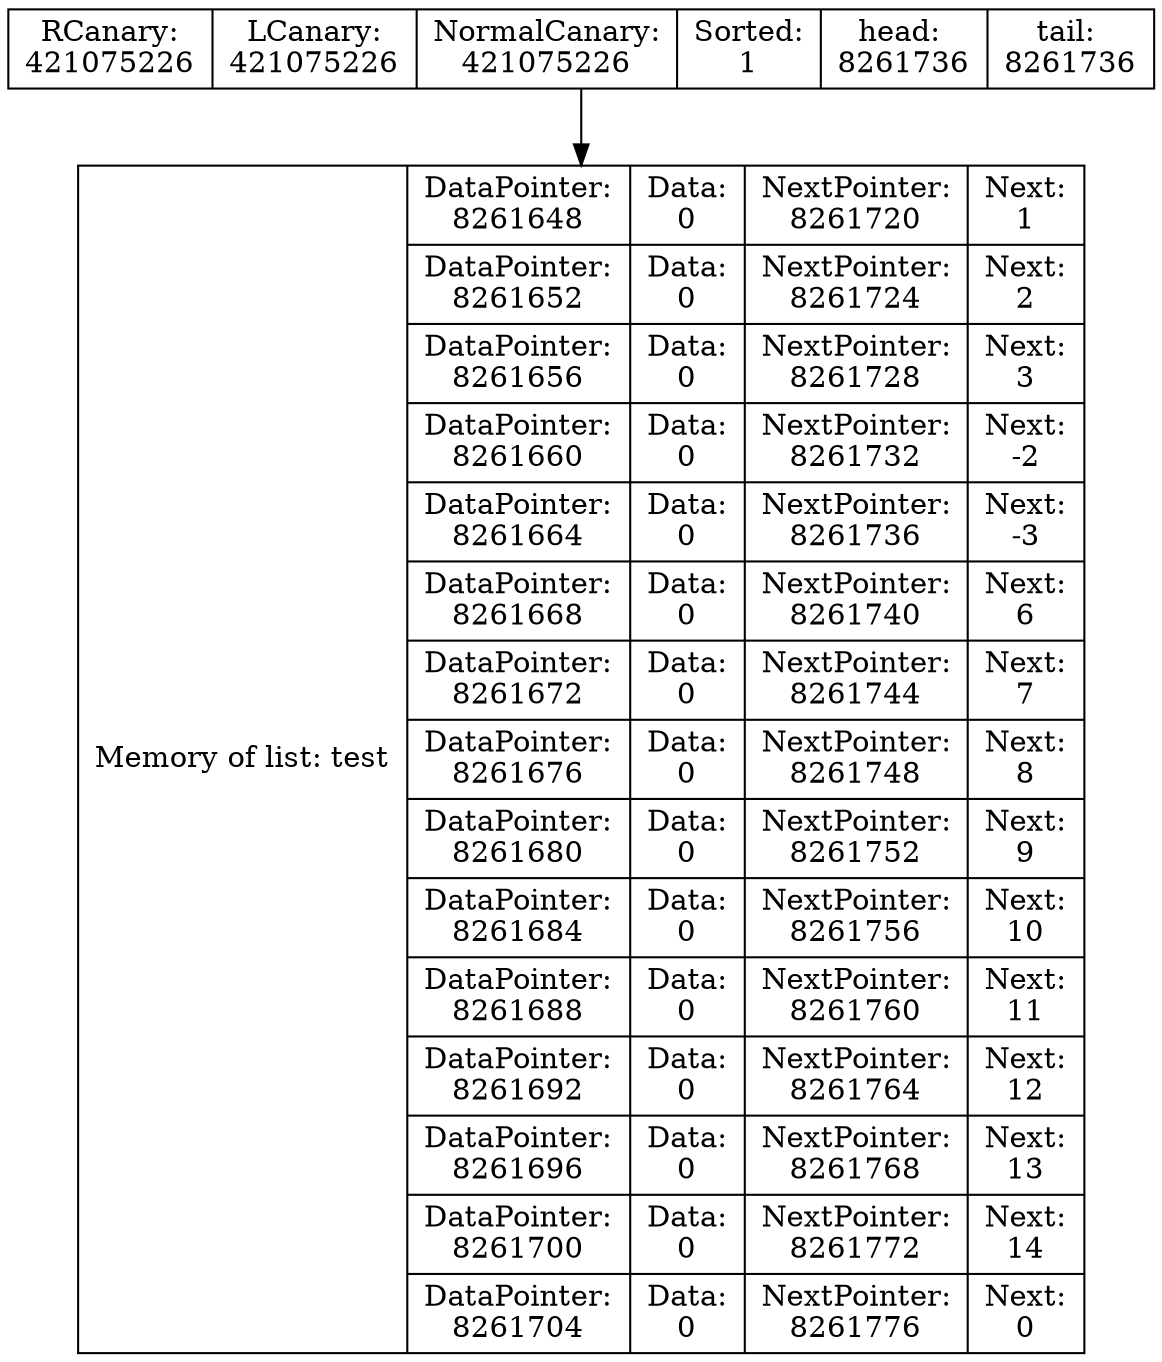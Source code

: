 digraph G{
data [shape=record,label="{Memory of list: test} | {{DataPointer:\n8261648 | Data:\n0 | NextPointer:\n8261720 | Next:\n1}
| {DataPointer:\n8261652 | Data:\n0 | NextPointer:\n8261724 | Next:\n2}
| {DataPointer:\n8261656 | Data:\n0 | NextPointer:\n8261728 | Next:\n3}
| {DataPointer:\n8261660 | Data:\n0 | NextPointer:\n8261732 | Next:\n-2}
| {DataPointer:\n8261664 | Data:\n0 | NextPointer:\n8261736 | Next:\n-3}
| {DataPointer:\n8261668 | Data:\n0 | NextPointer:\n8261740 | Next:\n6}
| {DataPointer:\n8261672 | Data:\n0 | NextPointer:\n8261744 | Next:\n7}
| {DataPointer:\n8261676 | Data:\n0 | NextPointer:\n8261748 | Next:\n8}
| {DataPointer:\n8261680 | Data:\n0 | NextPointer:\n8261752 | Next:\n9}
| {DataPointer:\n8261684 | Data:\n0 | NextPointer:\n8261756 | Next:\n10}
| {DataPointer:\n8261688 | Data:\n0 | NextPointer:\n8261760 | Next:\n11}
| {DataPointer:\n8261692 | Data:\n0 | NextPointer:\n8261764 | Next:\n12}
| {DataPointer:\n8261696 | Data:\n0 | NextPointer:\n8261768 | Next:\n13}
| {DataPointer:\n8261700 | Data:\n0 | NextPointer:\n8261772 | Next:\n14}
| {DataPointer:\n8261704 | Data:\n0 | NextPointer:\n8261776 | Next:\n0}
}"];
Shild [shape=record,label=" RCanary:\n421075226 | LCanary:\n421075226  | NormalCanary:\n421075226 | Sorted:\n1 | head: \n8261736 | tail: \n8261736 "];
Shild->data
}
